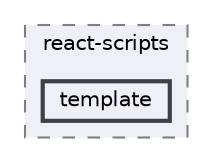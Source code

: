 digraph "pkiclassroomrescheduler/src/main/frontend/node_modules/react-scripts/template"
{
 // LATEX_PDF_SIZE
  bgcolor="transparent";
  edge [fontname=Helvetica,fontsize=10,labelfontname=Helvetica,labelfontsize=10];
  node [fontname=Helvetica,fontsize=10,shape=box,height=0.2,width=0.4];
  compound=true
  subgraph clusterdir_521ebd6cce20de11d754658752469a82 {
    graph [ bgcolor="#edf0f7", pencolor="grey50", label="react-scripts", fontname=Helvetica,fontsize=10 style="filled,dashed", URL="dir_521ebd6cce20de11d754658752469a82.html",tooltip=""]
  dir_e107433537c47f1b825332e7ec8f2e4e [label="template", fillcolor="#edf0f7", color="grey25", style="filled,bold", URL="dir_e107433537c47f1b825332e7ec8f2e4e.html",tooltip=""];
  }
}
